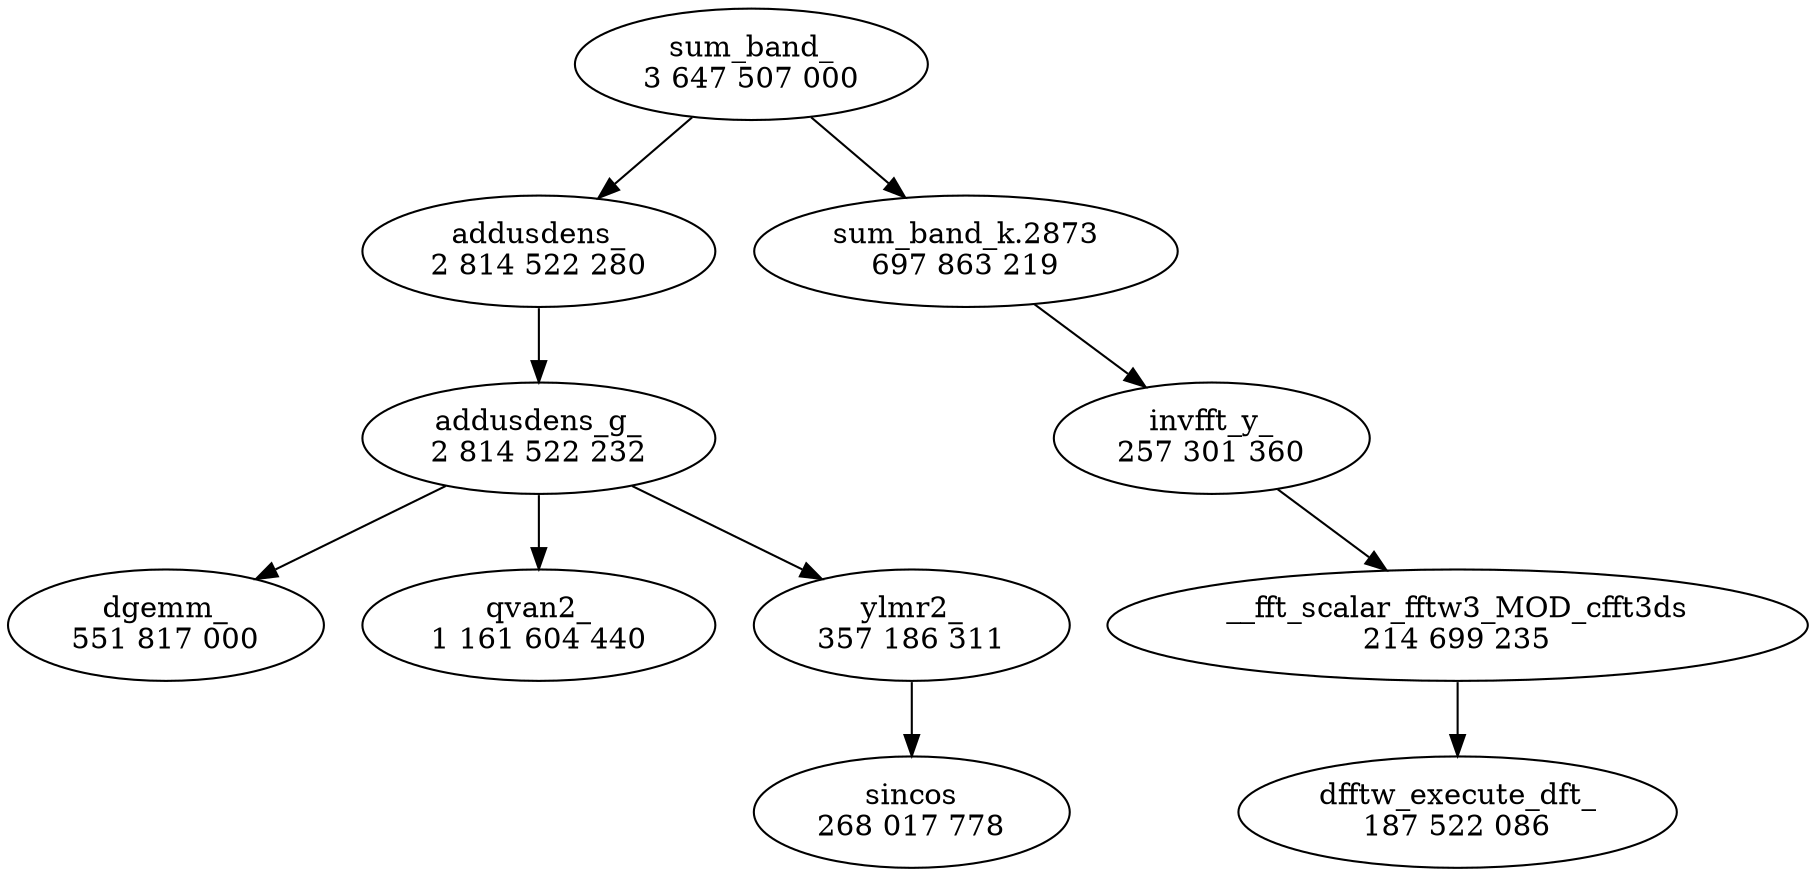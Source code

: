 digraph "callgraph" {
  F171b448 [label="sincos\n268 017 778"];
  F17aa1e8 [label="dfftw_execute_dft_\n187 522 086"];
  F1964608 [label="dgemm_\n551 817 000"];
  F19a4be8 [label="__fft_scalar_fftw3_MOD_cfft3ds\n214 699 235"];
  F19d11d8 [label="qvan2_\n1 161 604 440"];
  F1a0ea48 [label="invfft_y_\n257 301 360"];
  F1a495b8 [label="ylmr2_\n357 186 311"];
  F1aba8c8 [label="addusdens_\n2 814 522 280"];
  F1abacc8 [label="addusdens_g_\n2 814 522 232"];
  F1bf7178 [label="sum_band_\n3 647 507 000"];
  F1e2ac38 [label="sum_band_k.2873\n697 863 219"];
  F19a4be8 -> F17aa1e8 [weight=2];
  F1a0ea48 -> F19a4be8 [weight=2];
  F1a495b8 -> F171b448 [weight=2];
  F1aba8c8 -> F1abacc8 [weight=3];
  F1abacc8 -> F1964608 [weight=3];
  F1abacc8 -> F19d11d8 [weight=3];
  F1abacc8 -> F1a495b8 [weight=2];
  F1bf7178 -> F1aba8c8 [weight=3];
  F1bf7178 -> F1e2ac38 [weight=3];
  F1e2ac38 -> F1a0ea48 [weight=2];
}
